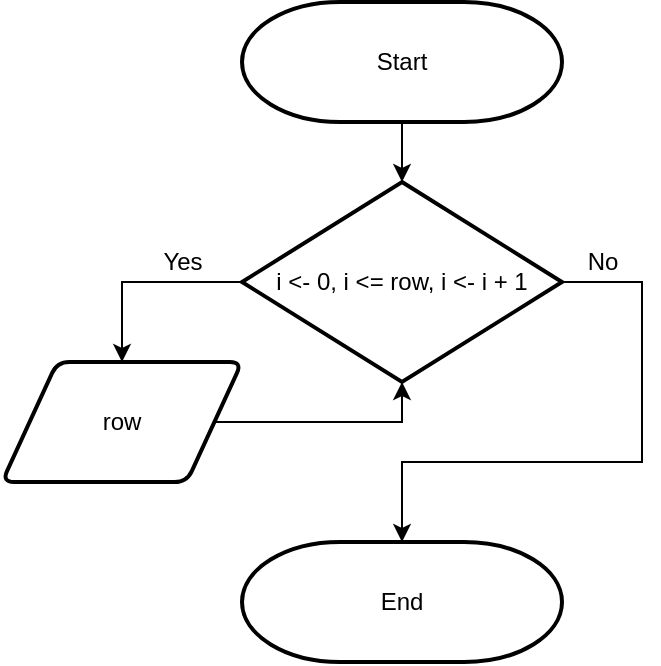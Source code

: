 <mxfile version="20.2.3" type="device"><diagram id="C5RBs43oDa-KdzZeNtuy" name="Page-1"><mxGraphModel dx="1038" dy="641" grid="1" gridSize="10" guides="1" tooltips="1" connect="1" arrows="1" fold="1" page="1" pageScale="1" pageWidth="827" pageHeight="1169" math="0" shadow="0"><root><mxCell id="WIyWlLk6GJQsqaUBKTNV-0"/><mxCell id="WIyWlLk6GJQsqaUBKTNV-1" parent="WIyWlLk6GJQsqaUBKTNV-0"/><mxCell id="IgDygV4eB8q9hldsYtyZ-7" style="edgeStyle=orthogonalEdgeStyle;rounded=0;orthogonalLoop=1;jettySize=auto;html=1;exitX=0.5;exitY=1;exitDx=0;exitDy=0;exitPerimeter=0;entryX=0.5;entryY=0;entryDx=0;entryDy=0;entryPerimeter=0;" edge="1" parent="WIyWlLk6GJQsqaUBKTNV-1" source="IgDygV4eB8q9hldsYtyZ-1" target="IgDygV4eB8q9hldsYtyZ-3"><mxGeometry relative="1" as="geometry"/></mxCell><mxCell id="IgDygV4eB8q9hldsYtyZ-1" value="Start" style="strokeWidth=2;html=1;shape=mxgraph.flowchart.terminator;whiteSpace=wrap;" vertex="1" parent="WIyWlLk6GJQsqaUBKTNV-1"><mxGeometry x="360" y="10" width="160" height="60" as="geometry"/></mxCell><mxCell id="IgDygV4eB8q9hldsYtyZ-5" style="edgeStyle=orthogonalEdgeStyle;rounded=0;orthogonalLoop=1;jettySize=auto;html=1;exitX=0;exitY=0.5;exitDx=0;exitDy=0;exitPerimeter=0;" edge="1" parent="WIyWlLk6GJQsqaUBKTNV-1" source="IgDygV4eB8q9hldsYtyZ-3" target="IgDygV4eB8q9hldsYtyZ-4"><mxGeometry relative="1" as="geometry"/></mxCell><mxCell id="IgDygV4eB8q9hldsYtyZ-11" style="edgeStyle=orthogonalEdgeStyle;rounded=0;orthogonalLoop=1;jettySize=auto;html=1;exitX=1;exitY=0.5;exitDx=0;exitDy=0;exitPerimeter=0;entryX=0.5;entryY=0;entryDx=0;entryDy=0;entryPerimeter=0;" edge="1" parent="WIyWlLk6GJQsqaUBKTNV-1" source="IgDygV4eB8q9hldsYtyZ-3" target="IgDygV4eB8q9hldsYtyZ-8"><mxGeometry relative="1" as="geometry"><Array as="points"><mxPoint x="560" y="150"/><mxPoint x="560" y="240"/><mxPoint x="440" y="240"/></Array></mxGeometry></mxCell><mxCell id="IgDygV4eB8q9hldsYtyZ-3" value="i &amp;lt;- 0, i &amp;lt;= row, i &amp;lt;- i + 1" style="strokeWidth=2;html=1;shape=mxgraph.flowchart.decision;whiteSpace=wrap;" vertex="1" parent="WIyWlLk6GJQsqaUBKTNV-1"><mxGeometry x="360" y="100" width="160" height="100" as="geometry"/></mxCell><mxCell id="IgDygV4eB8q9hldsYtyZ-10" style="edgeStyle=orthogonalEdgeStyle;rounded=0;orthogonalLoop=1;jettySize=auto;html=1;exitX=1;exitY=0.5;exitDx=0;exitDy=0;entryX=0.5;entryY=1;entryDx=0;entryDy=0;entryPerimeter=0;" edge="1" parent="WIyWlLk6GJQsqaUBKTNV-1" source="IgDygV4eB8q9hldsYtyZ-4" target="IgDygV4eB8q9hldsYtyZ-3"><mxGeometry relative="1" as="geometry"><mxPoint x="450" y="220" as="targetPoint"/><Array as="points"><mxPoint x="440" y="220"/></Array></mxGeometry></mxCell><mxCell id="IgDygV4eB8q9hldsYtyZ-4" value="row" style="shape=parallelogram;html=1;strokeWidth=2;perimeter=parallelogramPerimeter;whiteSpace=wrap;rounded=1;arcSize=12;size=0.23;" vertex="1" parent="WIyWlLk6GJQsqaUBKTNV-1"><mxGeometry x="240" y="190" width="120" height="60" as="geometry"/></mxCell><mxCell id="IgDygV4eB8q9hldsYtyZ-6" value="Yes" style="text;html=1;align=center;verticalAlign=middle;resizable=0;points=[];autosize=1;strokeColor=none;fillColor=none;" vertex="1" parent="WIyWlLk6GJQsqaUBKTNV-1"><mxGeometry x="310" y="125" width="40" height="30" as="geometry"/></mxCell><mxCell id="IgDygV4eB8q9hldsYtyZ-8" value="End" style="strokeWidth=2;html=1;shape=mxgraph.flowchart.terminator;whiteSpace=wrap;" vertex="1" parent="WIyWlLk6GJQsqaUBKTNV-1"><mxGeometry x="360" y="280" width="160" height="60" as="geometry"/></mxCell><mxCell id="IgDygV4eB8q9hldsYtyZ-12" value="No" style="text;html=1;align=center;verticalAlign=middle;resizable=0;points=[];autosize=1;strokeColor=none;fillColor=none;" vertex="1" parent="WIyWlLk6GJQsqaUBKTNV-1"><mxGeometry x="520" y="125" width="40" height="30" as="geometry"/></mxCell></root></mxGraphModel></diagram></mxfile>